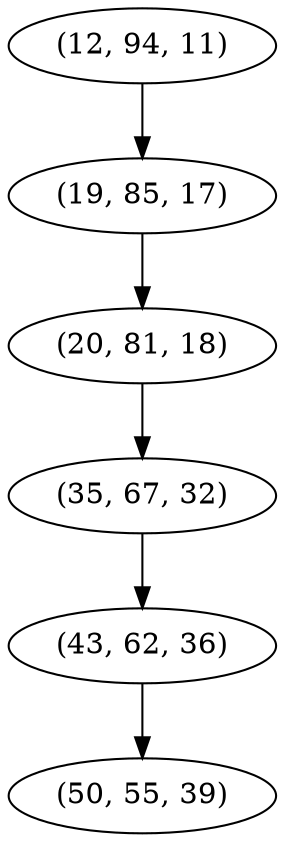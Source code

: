 digraph tree {
    "(12, 94, 11)";
    "(19, 85, 17)";
    "(20, 81, 18)";
    "(35, 67, 32)";
    "(43, 62, 36)";
    "(50, 55, 39)";
    "(12, 94, 11)" -> "(19, 85, 17)";
    "(19, 85, 17)" -> "(20, 81, 18)";
    "(20, 81, 18)" -> "(35, 67, 32)";
    "(35, 67, 32)" -> "(43, 62, 36)";
    "(43, 62, 36)" -> "(50, 55, 39)";
}
